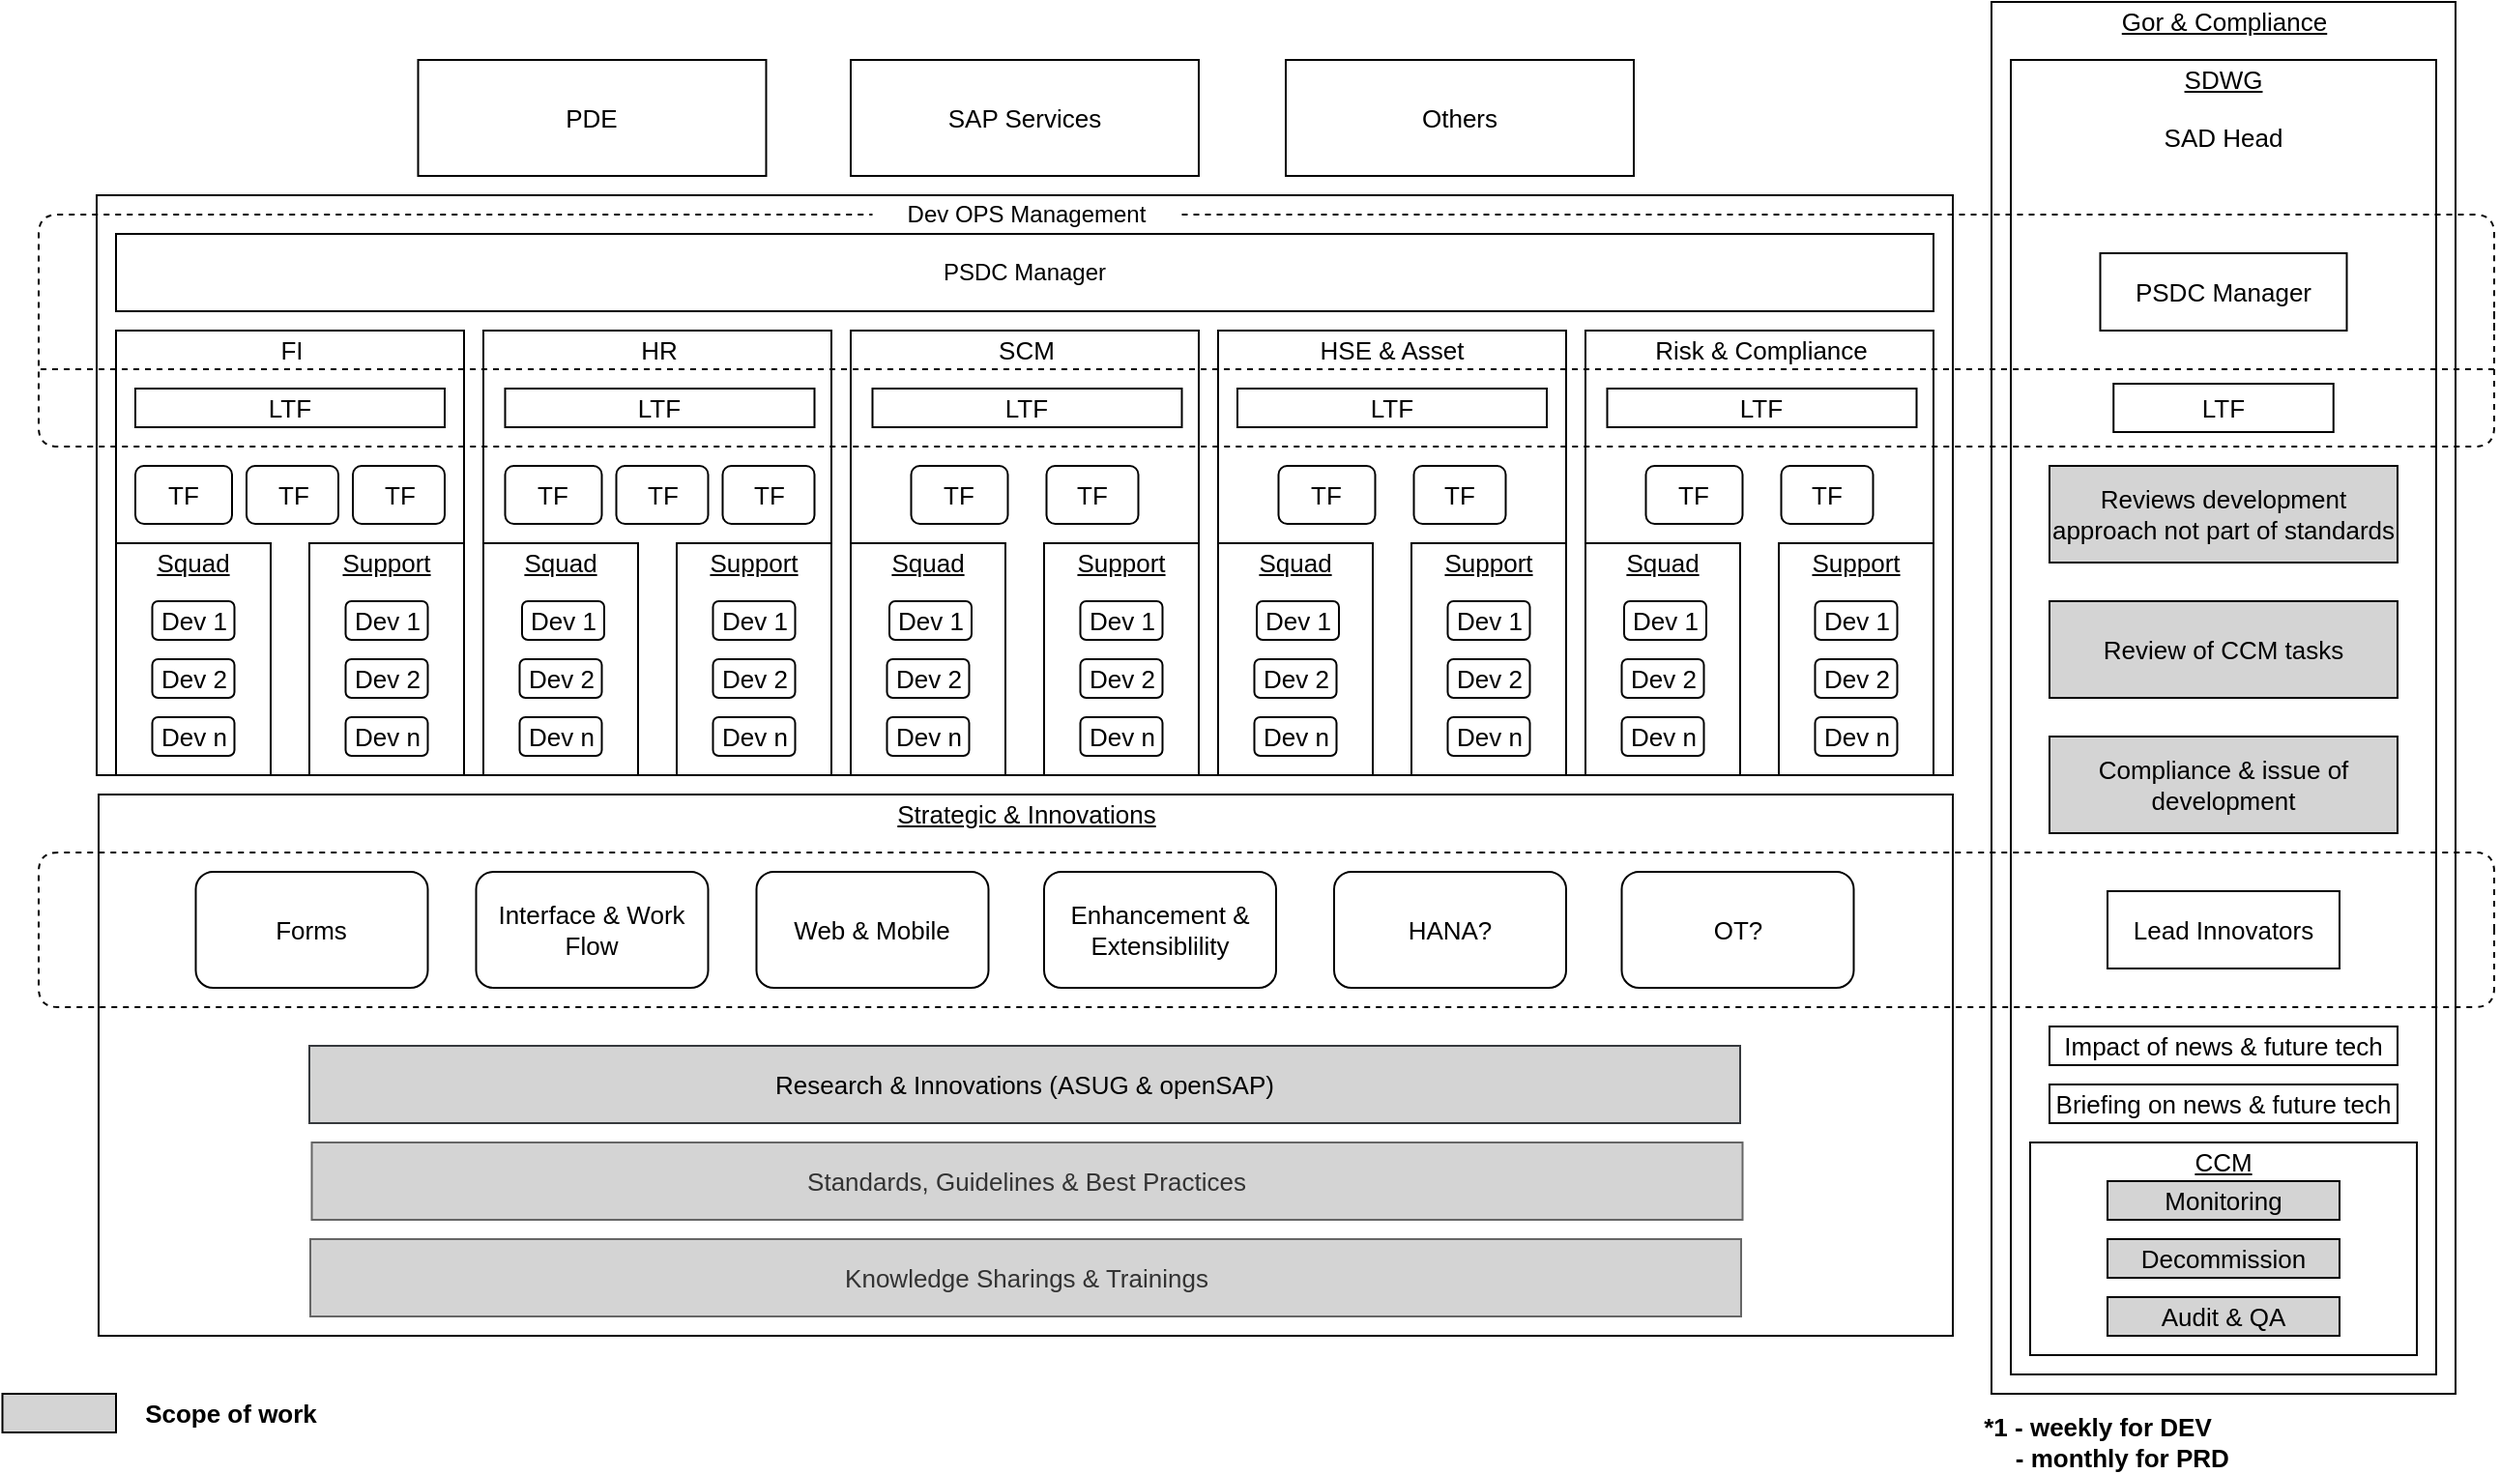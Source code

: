 <mxfile version="12.5.4" type="github"><diagram id="JODwF3DyfHqCDUJjtB9c" name="Page-1"><mxGraphModel dx="1564" dy="874" grid="1" gridSize="10" guides="1" tooltips="1" connect="1" arrows="1" fold="1" page="1" pageScale="1" pageWidth="850" pageHeight="1100" math="0" shadow="0"><root><mxCell id="0"/><mxCell id="1" parent="0"/><mxCell id="OxKW5wuBZzcVBrlEOBaa-2" value="SAP Services" style="rounded=0;whiteSpace=wrap;html=1;fontSize=13;" vertex="1" parent="1"><mxGeometry x="480" y="70" width="180" height="60" as="geometry"/></mxCell><mxCell id="OxKW5wuBZzcVBrlEOBaa-4" value="" style="rounded=0;whiteSpace=wrap;html=1;" vertex="1" parent="1"><mxGeometry x="90" y="140" width="960" height="300" as="geometry"/></mxCell><mxCell id="OxKW5wuBZzcVBrlEOBaa-5" value="Dev OPS Management" style="text;html=1;strokeColor=none;fillColor=none;align=center;verticalAlign=middle;whiteSpace=wrap;rounded=0;" vertex="1" parent="1"><mxGeometry x="491.25" y="140" width="160" height="20" as="geometry"/></mxCell><mxCell id="OxKW5wuBZzcVBrlEOBaa-9" value="PSDC Manager" style="rounded=0;whiteSpace=wrap;html=1;" vertex="1" parent="1"><mxGeometry x="100" y="160" width="940" height="40" as="geometry"/></mxCell><mxCell id="OxKW5wuBZzcVBrlEOBaa-11" value="" style="rounded=0;whiteSpace=wrap;html=1;" vertex="1" parent="1"><mxGeometry x="100" y="210" width="180" height="230" as="geometry"/></mxCell><mxCell id="OxKW5wuBZzcVBrlEOBaa-12" value="FI" style="text;html=1;strokeColor=none;fillColor=none;align=center;verticalAlign=middle;whiteSpace=wrap;rounded=0;fontSize=13;" vertex="1" parent="1"><mxGeometry x="171.25" y="210" width="40" height="20" as="geometry"/></mxCell><mxCell id="OxKW5wuBZzcVBrlEOBaa-13" value="LTF" style="rounded=0;whiteSpace=wrap;html=1;fontSize=13;" vertex="1" parent="1"><mxGeometry x="110" y="240" width="160" height="20" as="geometry"/></mxCell><mxCell id="OxKW5wuBZzcVBrlEOBaa-14" value="TF" style="rounded=1;whiteSpace=wrap;html=1;fontSize=13;" vertex="1" parent="1"><mxGeometry x="110" y="280" width="50" height="30" as="geometry"/></mxCell><mxCell id="OxKW5wuBZzcVBrlEOBaa-17" value="" style="rounded=0;whiteSpace=wrap;html=1;" vertex="1" parent="1"><mxGeometry x="100" y="320" width="80" height="120" as="geometry"/></mxCell><mxCell id="OxKW5wuBZzcVBrlEOBaa-19" value="Squad" style="text;html=1;strokeColor=none;fillColor=none;align=center;verticalAlign=middle;whiteSpace=wrap;rounded=0;fontStyle=4;fontSize=13;" vertex="1" parent="1"><mxGeometry x="120" y="320" width="40" height="20" as="geometry"/></mxCell><mxCell id="OxKW5wuBZzcVBrlEOBaa-23" value="TF" style="rounded=1;whiteSpace=wrap;html=1;fontSize=13;" vertex="1" parent="1"><mxGeometry x="167.5" y="280" width="47.5" height="30" as="geometry"/></mxCell><mxCell id="OxKW5wuBZzcVBrlEOBaa-30" value="Dev 1" style="rounded=1;whiteSpace=wrap;html=1;fontSize=13;" vertex="1" parent="1"><mxGeometry x="118.75" y="350" width="42.5" height="20" as="geometry"/></mxCell><mxCell id="OxKW5wuBZzcVBrlEOBaa-31" value="Dev 2" style="rounded=1;whiteSpace=wrap;html=1;fontSize=13;" vertex="1" parent="1"><mxGeometry x="118.75" y="380" width="42.5" height="20" as="geometry"/></mxCell><mxCell id="OxKW5wuBZzcVBrlEOBaa-32" value="Dev n" style="rounded=1;whiteSpace=wrap;html=1;fontSize=13;" vertex="1" parent="1"><mxGeometry x="118.75" y="410" width="42.5" height="20" as="geometry"/></mxCell><mxCell id="OxKW5wuBZzcVBrlEOBaa-122" value="TF" style="rounded=1;whiteSpace=wrap;html=1;fontSize=13;" vertex="1" parent="1"><mxGeometry x="222.5" y="280" width="47.5" height="30" as="geometry"/></mxCell><mxCell id="OxKW5wuBZzcVBrlEOBaa-123" value="" style="rounded=0;whiteSpace=wrap;html=1;" vertex="1" parent="1"><mxGeometry x="200" y="320" width="80" height="120" as="geometry"/></mxCell><mxCell id="OxKW5wuBZzcVBrlEOBaa-124" value="Support" style="text;html=1;strokeColor=none;fillColor=none;align=center;verticalAlign=middle;whiteSpace=wrap;rounded=0;fontStyle=4;fontSize=13;" vertex="1" parent="1"><mxGeometry x="220" y="320" width="40" height="20" as="geometry"/></mxCell><mxCell id="OxKW5wuBZzcVBrlEOBaa-125" value="Dev 1" style="rounded=1;whiteSpace=wrap;html=1;fontSize=13;" vertex="1" parent="1"><mxGeometry x="218.75" y="350" width="42.5" height="20" as="geometry"/></mxCell><mxCell id="OxKW5wuBZzcVBrlEOBaa-126" value="Dev 2" style="rounded=1;whiteSpace=wrap;html=1;fontSize=13;" vertex="1" parent="1"><mxGeometry x="218.75" y="380" width="42.5" height="20" as="geometry"/></mxCell><mxCell id="OxKW5wuBZzcVBrlEOBaa-127" value="Dev n" style="rounded=1;whiteSpace=wrap;html=1;fontSize=13;" vertex="1" parent="1"><mxGeometry x="218.75" y="410" width="42.5" height="20" as="geometry"/></mxCell><mxCell id="OxKW5wuBZzcVBrlEOBaa-128" value="" style="rounded=0;whiteSpace=wrap;html=1;" vertex="1" parent="1"><mxGeometry x="290" y="210" width="180" height="230" as="geometry"/></mxCell><mxCell id="OxKW5wuBZzcVBrlEOBaa-129" value="HR" style="text;html=1;strokeColor=none;fillColor=none;align=center;verticalAlign=middle;whiteSpace=wrap;rounded=0;fontSize=13;" vertex="1" parent="1"><mxGeometry x="361.25" y="210" width="40" height="20" as="geometry"/></mxCell><mxCell id="OxKW5wuBZzcVBrlEOBaa-130" value="LTF" style="rounded=0;whiteSpace=wrap;html=1;fontSize=13;" vertex="1" parent="1"><mxGeometry x="301.25" y="240" width="160" height="20" as="geometry"/></mxCell><mxCell id="OxKW5wuBZzcVBrlEOBaa-131" value="TF" style="rounded=1;whiteSpace=wrap;html=1;fontSize=13;" vertex="1" parent="1"><mxGeometry x="301.25" y="280" width="50" height="30" as="geometry"/></mxCell><mxCell id="OxKW5wuBZzcVBrlEOBaa-132" value="" style="rounded=0;whiteSpace=wrap;html=1;" vertex="1" parent="1"><mxGeometry x="290" y="320" width="80" height="120" as="geometry"/></mxCell><mxCell id="OxKW5wuBZzcVBrlEOBaa-133" value="Squad" style="text;html=1;strokeColor=none;fillColor=none;align=center;verticalAlign=middle;whiteSpace=wrap;rounded=0;fontStyle=4;fontSize=13;" vertex="1" parent="1"><mxGeometry x="310" y="320" width="40" height="20" as="geometry"/></mxCell><mxCell id="OxKW5wuBZzcVBrlEOBaa-134" value="TF" style="rounded=1;whiteSpace=wrap;html=1;fontSize=13;" vertex="1" parent="1"><mxGeometry x="358.75" y="280" width="47.5" height="30" as="geometry"/></mxCell><mxCell id="OxKW5wuBZzcVBrlEOBaa-135" value="Dev 2" style="rounded=1;whiteSpace=wrap;html=1;fontSize=13;" vertex="1" parent="1"><mxGeometry x="308.75" y="380" width="42.5" height="20" as="geometry"/></mxCell><mxCell id="OxKW5wuBZzcVBrlEOBaa-136" value="Dev n" style="rounded=1;whiteSpace=wrap;html=1;fontSize=13;" vertex="1" parent="1"><mxGeometry x="308.75" y="410" width="42.5" height="20" as="geometry"/></mxCell><mxCell id="OxKW5wuBZzcVBrlEOBaa-137" value="TF" style="rounded=1;whiteSpace=wrap;html=1;fontSize=13;" vertex="1" parent="1"><mxGeometry x="413.75" y="280" width="47.5" height="30" as="geometry"/></mxCell><mxCell id="OxKW5wuBZzcVBrlEOBaa-138" value="" style="rounded=0;whiteSpace=wrap;html=1;" vertex="1" parent="1"><mxGeometry x="390" y="320" width="80" height="120" as="geometry"/></mxCell><mxCell id="OxKW5wuBZzcVBrlEOBaa-139" value="Support" style="text;html=1;strokeColor=none;fillColor=none;align=center;verticalAlign=middle;whiteSpace=wrap;rounded=0;fontStyle=4;fontSize=13;" vertex="1" parent="1"><mxGeometry x="410" y="320" width="40" height="20" as="geometry"/></mxCell><mxCell id="OxKW5wuBZzcVBrlEOBaa-140" value="Dev 1" style="rounded=1;whiteSpace=wrap;html=1;fontSize=13;" vertex="1" parent="1"><mxGeometry x="408.75" y="350" width="42.5" height="20" as="geometry"/></mxCell><mxCell id="OxKW5wuBZzcVBrlEOBaa-141" value="Dev 2" style="rounded=1;whiteSpace=wrap;html=1;fontSize=13;" vertex="1" parent="1"><mxGeometry x="408.75" y="380" width="42.5" height="20" as="geometry"/></mxCell><mxCell id="OxKW5wuBZzcVBrlEOBaa-142" value="Dev n" style="rounded=1;whiteSpace=wrap;html=1;fontSize=13;" vertex="1" parent="1"><mxGeometry x="408.75" y="410" width="42.5" height="20" as="geometry"/></mxCell><mxCell id="OxKW5wuBZzcVBrlEOBaa-143" value="Dev 1" style="rounded=1;whiteSpace=wrap;html=1;fontSize=13;" vertex="1" parent="1"><mxGeometry x="310" y="350" width="42.5" height="20" as="geometry"/></mxCell><mxCell id="OxKW5wuBZzcVBrlEOBaa-144" value="" style="rounded=0;whiteSpace=wrap;html=1;" vertex="1" parent="1"><mxGeometry x="480" y="210" width="180" height="230" as="geometry"/></mxCell><mxCell id="OxKW5wuBZzcVBrlEOBaa-145" value="SCM" style="text;html=1;strokeColor=none;fillColor=none;align=center;verticalAlign=middle;whiteSpace=wrap;rounded=0;fontSize=13;" vertex="1" parent="1"><mxGeometry x="551.25" y="210" width="40" height="20" as="geometry"/></mxCell><mxCell id="OxKW5wuBZzcVBrlEOBaa-146" value="LTF" style="rounded=0;whiteSpace=wrap;html=1;fontSize=13;" vertex="1" parent="1"><mxGeometry x="491.25" y="240" width="160" height="20" as="geometry"/></mxCell><mxCell id="OxKW5wuBZzcVBrlEOBaa-147" value="TF" style="rounded=1;whiteSpace=wrap;html=1;fontSize=13;" vertex="1" parent="1"><mxGeometry x="511.25" y="280" width="50" height="30" as="geometry"/></mxCell><mxCell id="OxKW5wuBZzcVBrlEOBaa-148" value="" style="rounded=0;whiteSpace=wrap;html=1;" vertex="1" parent="1"><mxGeometry x="480" y="320" width="80" height="120" as="geometry"/></mxCell><mxCell id="OxKW5wuBZzcVBrlEOBaa-149" value="Squad" style="text;html=1;strokeColor=none;fillColor=none;align=center;verticalAlign=middle;whiteSpace=wrap;rounded=0;fontStyle=4;fontSize=13;" vertex="1" parent="1"><mxGeometry x="500" y="320" width="40" height="20" as="geometry"/></mxCell><mxCell id="OxKW5wuBZzcVBrlEOBaa-150" value="TF" style="rounded=1;whiteSpace=wrap;html=1;fontSize=13;" vertex="1" parent="1"><mxGeometry x="581.25" y="280" width="47.5" height="30" as="geometry"/></mxCell><mxCell id="OxKW5wuBZzcVBrlEOBaa-151" value="Dev 2" style="rounded=1;whiteSpace=wrap;html=1;fontSize=13;" vertex="1" parent="1"><mxGeometry x="498.75" y="380" width="42.5" height="20" as="geometry"/></mxCell><mxCell id="OxKW5wuBZzcVBrlEOBaa-152" value="Dev n" style="rounded=1;whiteSpace=wrap;html=1;fontSize=13;" vertex="1" parent="1"><mxGeometry x="498.75" y="410" width="42.5" height="20" as="geometry"/></mxCell><mxCell id="OxKW5wuBZzcVBrlEOBaa-154" value="" style="rounded=0;whiteSpace=wrap;html=1;" vertex="1" parent="1"><mxGeometry x="580" y="320" width="80" height="120" as="geometry"/></mxCell><mxCell id="OxKW5wuBZzcVBrlEOBaa-155" value="Support" style="text;html=1;strokeColor=none;fillColor=none;align=center;verticalAlign=middle;whiteSpace=wrap;rounded=0;fontStyle=4;fontSize=13;" vertex="1" parent="1"><mxGeometry x="600" y="320" width="40" height="20" as="geometry"/></mxCell><mxCell id="OxKW5wuBZzcVBrlEOBaa-156" value="Dev 1" style="rounded=1;whiteSpace=wrap;html=1;fontSize=13;" vertex="1" parent="1"><mxGeometry x="598.75" y="350" width="42.5" height="20" as="geometry"/></mxCell><mxCell id="OxKW5wuBZzcVBrlEOBaa-157" value="Dev 2" style="rounded=1;whiteSpace=wrap;html=1;fontSize=13;" vertex="1" parent="1"><mxGeometry x="598.75" y="380" width="42.5" height="20" as="geometry"/></mxCell><mxCell id="OxKW5wuBZzcVBrlEOBaa-158" value="Dev n" style="rounded=1;whiteSpace=wrap;html=1;fontSize=13;" vertex="1" parent="1"><mxGeometry x="598.75" y="410" width="42.5" height="20" as="geometry"/></mxCell><mxCell id="OxKW5wuBZzcVBrlEOBaa-159" value="Dev 1" style="rounded=1;whiteSpace=wrap;html=1;fontSize=13;" vertex="1" parent="1"><mxGeometry x="500" y="350" width="42.5" height="20" as="geometry"/></mxCell><mxCell id="OxKW5wuBZzcVBrlEOBaa-160" value="" style="rounded=0;whiteSpace=wrap;html=1;" vertex="1" parent="1"><mxGeometry x="670" y="210" width="180" height="230" as="geometry"/></mxCell><mxCell id="OxKW5wuBZzcVBrlEOBaa-161" value="HSE &amp;amp; Asset" style="text;html=1;strokeColor=none;fillColor=none;align=center;verticalAlign=middle;whiteSpace=wrap;rounded=0;fontSize=13;" vertex="1" parent="1"><mxGeometry x="695" y="210" width="130" height="20" as="geometry"/></mxCell><mxCell id="OxKW5wuBZzcVBrlEOBaa-162" value="LTF" style="rounded=0;whiteSpace=wrap;html=1;fontSize=13;" vertex="1" parent="1"><mxGeometry x="680" y="240" width="160" height="20" as="geometry"/></mxCell><mxCell id="OxKW5wuBZzcVBrlEOBaa-163" value="TF" style="rounded=1;whiteSpace=wrap;html=1;fontSize=13;" vertex="1" parent="1"><mxGeometry x="701.25" y="280" width="50" height="30" as="geometry"/></mxCell><mxCell id="OxKW5wuBZzcVBrlEOBaa-164" value="" style="rounded=0;whiteSpace=wrap;html=1;" vertex="1" parent="1"><mxGeometry x="670" y="320" width="80" height="120" as="geometry"/></mxCell><mxCell id="OxKW5wuBZzcVBrlEOBaa-165" value="Squad" style="text;html=1;strokeColor=none;fillColor=none;align=center;verticalAlign=middle;whiteSpace=wrap;rounded=0;fontStyle=4;fontSize=13;" vertex="1" parent="1"><mxGeometry x="690" y="320" width="40" height="20" as="geometry"/></mxCell><mxCell id="OxKW5wuBZzcVBrlEOBaa-166" value="TF" style="rounded=1;whiteSpace=wrap;html=1;fontSize=13;" vertex="1" parent="1"><mxGeometry x="771.25" y="280" width="47.5" height="30" as="geometry"/></mxCell><mxCell id="OxKW5wuBZzcVBrlEOBaa-167" value="Dev 2" style="rounded=1;whiteSpace=wrap;html=1;fontSize=13;" vertex="1" parent="1"><mxGeometry x="688.75" y="380" width="42.5" height="20" as="geometry"/></mxCell><mxCell id="OxKW5wuBZzcVBrlEOBaa-168" value="Dev n" style="rounded=1;whiteSpace=wrap;html=1;fontSize=13;" vertex="1" parent="1"><mxGeometry x="688.75" y="410" width="42.5" height="20" as="geometry"/></mxCell><mxCell id="OxKW5wuBZzcVBrlEOBaa-169" value="" style="rounded=0;whiteSpace=wrap;html=1;" vertex="1" parent="1"><mxGeometry x="770" y="320" width="80" height="120" as="geometry"/></mxCell><mxCell id="OxKW5wuBZzcVBrlEOBaa-170" value="Support" style="text;html=1;strokeColor=none;fillColor=none;align=center;verticalAlign=middle;whiteSpace=wrap;rounded=0;fontStyle=4;fontSize=13;" vertex="1" parent="1"><mxGeometry x="790" y="320" width="40" height="20" as="geometry"/></mxCell><mxCell id="OxKW5wuBZzcVBrlEOBaa-171" value="Dev 1" style="rounded=1;whiteSpace=wrap;html=1;fontSize=13;" vertex="1" parent="1"><mxGeometry x="788.75" y="350" width="42.5" height="20" as="geometry"/></mxCell><mxCell id="OxKW5wuBZzcVBrlEOBaa-172" value="Dev 2" style="rounded=1;whiteSpace=wrap;html=1;fontSize=13;" vertex="1" parent="1"><mxGeometry x="788.75" y="380" width="42.5" height="20" as="geometry"/></mxCell><mxCell id="OxKW5wuBZzcVBrlEOBaa-173" value="Dev n" style="rounded=1;whiteSpace=wrap;html=1;fontSize=13;" vertex="1" parent="1"><mxGeometry x="788.75" y="410" width="42.5" height="20" as="geometry"/></mxCell><mxCell id="OxKW5wuBZzcVBrlEOBaa-174" value="Dev 1" style="rounded=1;whiteSpace=wrap;html=1;fontSize=13;" vertex="1" parent="1"><mxGeometry x="690" y="350" width="42.5" height="20" as="geometry"/></mxCell><mxCell id="OxKW5wuBZzcVBrlEOBaa-175" value="" style="rounded=0;whiteSpace=wrap;html=1;" vertex="1" parent="1"><mxGeometry x="860" y="210" width="180" height="230" as="geometry"/></mxCell><mxCell id="OxKW5wuBZzcVBrlEOBaa-176" value="Risk &amp;amp; Compliance" style="text;html=1;strokeColor=none;fillColor=none;align=center;verticalAlign=middle;whiteSpace=wrap;rounded=0;fontSize=13;" vertex="1" parent="1"><mxGeometry x="881.25" y="210" width="140" height="20" as="geometry"/></mxCell><mxCell id="OxKW5wuBZzcVBrlEOBaa-177" value="LTF" style="rounded=0;whiteSpace=wrap;html=1;fontSize=13;" vertex="1" parent="1"><mxGeometry x="871.25" y="240" width="160" height="20" as="geometry"/></mxCell><mxCell id="OxKW5wuBZzcVBrlEOBaa-178" value="TF" style="rounded=1;whiteSpace=wrap;html=1;fontSize=13;" vertex="1" parent="1"><mxGeometry x="891.25" y="280" width="50" height="30" as="geometry"/></mxCell><mxCell id="OxKW5wuBZzcVBrlEOBaa-179" value="" style="rounded=0;whiteSpace=wrap;html=1;" vertex="1" parent="1"><mxGeometry x="860" y="320" width="80" height="120" as="geometry"/></mxCell><mxCell id="OxKW5wuBZzcVBrlEOBaa-180" value="Squad" style="text;html=1;strokeColor=none;fillColor=none;align=center;verticalAlign=middle;whiteSpace=wrap;rounded=0;fontStyle=4;fontSize=13;" vertex="1" parent="1"><mxGeometry x="880" y="320" width="40" height="20" as="geometry"/></mxCell><mxCell id="OxKW5wuBZzcVBrlEOBaa-181" value="TF" style="rounded=1;whiteSpace=wrap;html=1;fontSize=13;" vertex="1" parent="1"><mxGeometry x="961.25" y="280" width="47.5" height="30" as="geometry"/></mxCell><mxCell id="OxKW5wuBZzcVBrlEOBaa-182" value="Dev 2" style="rounded=1;whiteSpace=wrap;html=1;fontSize=13;" vertex="1" parent="1"><mxGeometry x="878.75" y="380" width="42.5" height="20" as="geometry"/></mxCell><mxCell id="OxKW5wuBZzcVBrlEOBaa-183" value="Dev n" style="rounded=1;whiteSpace=wrap;html=1;fontSize=13;" vertex="1" parent="1"><mxGeometry x="878.75" y="410" width="42.5" height="20" as="geometry"/></mxCell><mxCell id="OxKW5wuBZzcVBrlEOBaa-184" value="" style="rounded=0;whiteSpace=wrap;html=1;" vertex="1" parent="1"><mxGeometry x="960" y="320" width="80" height="120" as="geometry"/></mxCell><mxCell id="OxKW5wuBZzcVBrlEOBaa-185" value="Support" style="text;html=1;strokeColor=none;fillColor=none;align=center;verticalAlign=middle;whiteSpace=wrap;rounded=0;fontStyle=4;fontSize=13;" vertex="1" parent="1"><mxGeometry x="980" y="320" width="40" height="20" as="geometry"/></mxCell><mxCell id="OxKW5wuBZzcVBrlEOBaa-186" value="Dev 1" style="rounded=1;whiteSpace=wrap;html=1;fontSize=13;" vertex="1" parent="1"><mxGeometry x="978.75" y="350" width="42.5" height="20" as="geometry"/></mxCell><mxCell id="OxKW5wuBZzcVBrlEOBaa-187" value="Dev 2" style="rounded=1;whiteSpace=wrap;html=1;fontSize=13;" vertex="1" parent="1"><mxGeometry x="978.75" y="380" width="42.5" height="20" as="geometry"/></mxCell><mxCell id="OxKW5wuBZzcVBrlEOBaa-188" value="Dev n" style="rounded=1;whiteSpace=wrap;html=1;fontSize=13;" vertex="1" parent="1"><mxGeometry x="978.75" y="410" width="42.5" height="20" as="geometry"/></mxCell><mxCell id="OxKW5wuBZzcVBrlEOBaa-189" value="Dev 1" style="rounded=1;whiteSpace=wrap;html=1;fontSize=13;" vertex="1" parent="1"><mxGeometry x="880" y="350" width="42.5" height="20" as="geometry"/></mxCell><mxCell id="OxKW5wuBZzcVBrlEOBaa-195" value="" style="rounded=0;whiteSpace=wrap;html=1;fontSize=13;" vertex="1" parent="1"><mxGeometry x="91" y="450" width="959" height="280" as="geometry"/></mxCell><mxCell id="OxKW5wuBZzcVBrlEOBaa-196" value="Strategic &amp;amp; Innovations" style="text;html=1;strokeColor=none;fillColor=none;align=center;verticalAlign=middle;whiteSpace=wrap;rounded=0;fontSize=13;fontStyle=4" vertex="1" parent="1"><mxGeometry x="445.5" y="450" width="250" height="20" as="geometry"/></mxCell><mxCell id="OxKW5wuBZzcVBrlEOBaa-198" value="Forms&lt;span style=&quot;color: rgba(0 , 0 , 0 , 0) ; font-family: monospace ; font-size: 0px ; white-space: nowrap&quot;&gt;%3CmxGraphModel%3E%3Croot%3E%3CmxCell%20id%3D%220%22%2F%3E%3CmxCell%20id%3D%221%22%20parent%3D%220%22%2F%3E%3CmxCell%20id%3D%222%22%20value%3D%22LTF%22%20style%3D%22rounded%3D0%3BwhiteSpace%3Dwrap%3Bhtml%3D1%3BfontSize%3D13%3B%22%20vertex%3D%221%22%20parent%3D%221%22%3E%3CmxGeometry%20x%3D%22870%22%20y%3D%22130%22%20width%3D%22160%22%20height%3D%2220%22%20as%3D%22geometry%22%2F%3E%3C%2FmxCell%3E%3C%2Froot%3E%3C%2FmxGraphModel%3E&lt;/span&gt;" style="rounded=1;whiteSpace=wrap;html=1;fontSize=13;" vertex="1" parent="1"><mxGeometry x="141.25" y="490" width="120" height="60" as="geometry"/></mxCell><mxCell id="OxKW5wuBZzcVBrlEOBaa-199" value="Interface &amp;amp; Work Flow" style="rounded=1;whiteSpace=wrap;html=1;fontSize=13;" vertex="1" parent="1"><mxGeometry x="286.25" y="490" width="120" height="60" as="geometry"/></mxCell><mxCell id="OxKW5wuBZzcVBrlEOBaa-200" value="OT?" style="rounded=1;whiteSpace=wrap;html=1;fontSize=13;" vertex="1" parent="1"><mxGeometry x="878.75" y="490" width="120" height="60" as="geometry"/></mxCell><mxCell id="OxKW5wuBZzcVBrlEOBaa-201" value="HANA?" style="rounded=1;whiteSpace=wrap;html=1;fontSize=13;" vertex="1" parent="1"><mxGeometry x="730" y="490" width="120" height="60" as="geometry"/></mxCell><mxCell id="OxKW5wuBZzcVBrlEOBaa-202" value="Enhancement &amp;amp; Extensiblility" style="rounded=1;whiteSpace=wrap;html=1;fontSize=13;" vertex="1" parent="1"><mxGeometry x="580" y="490" width="120" height="60" as="geometry"/></mxCell><mxCell id="OxKW5wuBZzcVBrlEOBaa-203" value="Web &amp;amp; Mobile" style="rounded=1;whiteSpace=wrap;html=1;fontSize=13;" vertex="1" parent="1"><mxGeometry x="431.25" y="490" width="120" height="60" as="geometry"/></mxCell><mxCell id="OxKW5wuBZzcVBrlEOBaa-204" value="Research &amp;amp; Innovations (ASUG &amp;amp; openSAP)" style="rounded=0;whiteSpace=wrap;html=1;fontSize=13;labelBackgroundColor=none;fillColor=#D4D4D4;strokeColor=#36393d;" vertex="1" parent="1"><mxGeometry x="200" y="580" width="740" height="40" as="geometry"/></mxCell><mxCell id="OxKW5wuBZzcVBrlEOBaa-206" value="Standards, Guidelines &amp;amp; Best Practices" style="rounded=0;whiteSpace=wrap;html=1;fontSize=13;fillColor=#D4D4D4;strokeColor=#666666;fontColor=#333333;" vertex="1" parent="1"><mxGeometry x="201.25" y="630" width="740" height="40" as="geometry"/></mxCell><mxCell id="OxKW5wuBZzcVBrlEOBaa-207" value="Knowledge Sharings &amp;amp; Trainings" style="rounded=0;whiteSpace=wrap;html=1;fontSize=13;fillColor=#D4D4D4;strokeColor=#666666;fontColor=#333333;" vertex="1" parent="1"><mxGeometry x="200.5" y="680" width="740" height="40" as="geometry"/></mxCell><mxCell id="OxKW5wuBZzcVBrlEOBaa-208" value="" style="rounded=0;whiteSpace=wrap;html=1;fontSize=13;" vertex="1" parent="1"><mxGeometry x="1070" y="40" width="240" height="720" as="geometry"/></mxCell><mxCell id="OxKW5wuBZzcVBrlEOBaa-209" value="Gor &amp;amp; Compliance" style="text;html=1;strokeColor=none;fillColor=none;align=center;verticalAlign=middle;whiteSpace=wrap;rounded=0;fontSize=13;fontStyle=4" vertex="1" parent="1"><mxGeometry x="1122.5" y="40" width="135" height="20" as="geometry"/></mxCell><mxCell id="OxKW5wuBZzcVBrlEOBaa-210" value="" style="rounded=0;whiteSpace=wrap;html=1;fontSize=13;" vertex="1" parent="1"><mxGeometry x="1080" y="70" width="220" height="680" as="geometry"/></mxCell><mxCell id="OxKW5wuBZzcVBrlEOBaa-211" value="SDWG" style="text;html=1;strokeColor=none;fillColor=none;align=center;verticalAlign=middle;whiteSpace=wrap;rounded=0;fontSize=13;fontStyle=4" vertex="1" parent="1"><mxGeometry x="1170" y="70" width="40" height="20" as="geometry"/></mxCell><mxCell id="OxKW5wuBZzcVBrlEOBaa-212" value="SAD Head" style="text;html=1;strokeColor=none;fillColor=none;align=center;verticalAlign=middle;whiteSpace=wrap;rounded=0;fontSize=13;" vertex="1" parent="1"><mxGeometry x="1150" y="100" width="80" height="20" as="geometry"/></mxCell><mxCell id="OxKW5wuBZzcVBrlEOBaa-213" value="PSDC Manager" style="rounded=0;whiteSpace=wrap;html=1;fontSize=13;" vertex="1" parent="1"><mxGeometry x="1126.25" y="170" width="127.5" height="40" as="geometry"/></mxCell><mxCell id="OxKW5wuBZzcVBrlEOBaa-8" value="" style="endArrow=none;dashed=1;html=1;exitX=1;exitY=0.5;exitDx=0;exitDy=0;" edge="1" parent="1" source="OxKW5wuBZzcVBrlEOBaa-5"><mxGeometry width="50" height="50" relative="1" as="geometry"><mxPoint x="540" y="200" as="sourcePoint"/><mxPoint x="1330" y="210" as="targetPoint"/><Array as="points"><mxPoint x="710" y="150"/><mxPoint x="1330" y="150"/></Array></mxGeometry></mxCell><mxCell id="OxKW5wuBZzcVBrlEOBaa-193" value="" style="endArrow=none;dashed=1;html=1;fontSize=13;" edge="1" parent="1"><mxGeometry width="50" height="50" relative="1" as="geometry"><mxPoint x="1330" y="230" as="sourcePoint"/><mxPoint x="60" y="230" as="targetPoint"/></mxGeometry></mxCell><mxCell id="OxKW5wuBZzcVBrlEOBaa-7" value="" style="endArrow=none;dashed=1;html=1;entryX=0;entryY=0.5;entryDx=0;entryDy=0;" edge="1" parent="1" target="OxKW5wuBZzcVBrlEOBaa-5"><mxGeometry width="50" height="50" relative="1" as="geometry"><mxPoint x="1330" y="200" as="sourcePoint"/><mxPoint x="250" y="130" as="targetPoint"/><Array as="points"><mxPoint x="1330" y="270"/><mxPoint x="60" y="270"/><mxPoint x="60" y="150"/><mxPoint x="140" y="150"/><mxPoint x="220" y="150"/></Array></mxGeometry></mxCell><mxCell id="OxKW5wuBZzcVBrlEOBaa-214" value="LTF" style="rounded=0;whiteSpace=wrap;html=1;fontSize=13;" vertex="1" parent="1"><mxGeometry x="1133.12" y="237.5" width="113.75" height="25" as="geometry"/></mxCell><mxCell id="OxKW5wuBZzcVBrlEOBaa-215" value="Reviews development approach not part of standards" style="rounded=0;whiteSpace=wrap;html=1;fontSize=13;fillColor=#D4D4D4;" vertex="1" parent="1"><mxGeometry x="1100" y="280" width="180" height="50" as="geometry"/></mxCell><mxCell id="OxKW5wuBZzcVBrlEOBaa-216" value="Review of CCM tasks" style="rounded=0;whiteSpace=wrap;html=1;fontSize=13;fillColor=#D4D4D4;" vertex="1" parent="1"><mxGeometry x="1100" y="350" width="180" height="50" as="geometry"/></mxCell><mxCell id="OxKW5wuBZzcVBrlEOBaa-217" value="Compliance &amp;amp; issue of development" style="rounded=0;whiteSpace=wrap;html=1;fontSize=13;fillColor=#D4D4D4;" vertex="1" parent="1"><mxGeometry x="1100" y="420" width="180" height="50" as="geometry"/></mxCell><mxCell id="OxKW5wuBZzcVBrlEOBaa-197" value="" style="endArrow=none;dashed=1;html=1;fontSize=13;" edge="1" parent="1"><mxGeometry width="50" height="50" relative="1" as="geometry"><mxPoint x="1330" y="520" as="sourcePoint"/><mxPoint x="1330" y="520" as="targetPoint"/><Array as="points"><mxPoint x="1330" y="480"/><mxPoint x="60" y="480"/><mxPoint x="60" y="560"/><mxPoint x="1090" y="560"/><mxPoint x="1330" y="560"/></Array></mxGeometry></mxCell><mxCell id="OxKW5wuBZzcVBrlEOBaa-218" value="Lead Innovators" style="rounded=0;whiteSpace=wrap;html=1;fontSize=13;" vertex="1" parent="1"><mxGeometry x="1130" y="500" width="120" height="40" as="geometry"/></mxCell><mxCell id="OxKW5wuBZzcVBrlEOBaa-220" value="Impact of news &amp;amp; future tech" style="rounded=0;whiteSpace=wrap;html=1;fontSize=13;" vertex="1" parent="1"><mxGeometry x="1100" y="570" width="180" height="20" as="geometry"/></mxCell><mxCell id="OxKW5wuBZzcVBrlEOBaa-221" value="Briefing on news &amp;amp; future tech" style="rounded=0;whiteSpace=wrap;html=1;fontSize=13;" vertex="1" parent="1"><mxGeometry x="1100" y="600" width="180" height="20" as="geometry"/></mxCell><mxCell id="OxKW5wuBZzcVBrlEOBaa-222" value="" style="rounded=0;whiteSpace=wrap;html=1;fontSize=13;" vertex="1" parent="1"><mxGeometry x="1090" y="630" width="200" height="110" as="geometry"/></mxCell><mxCell id="OxKW5wuBZzcVBrlEOBaa-223" value="CCM" style="text;html=1;strokeColor=none;fillColor=none;align=center;verticalAlign=middle;whiteSpace=wrap;rounded=0;fontSize=13;fontStyle=4" vertex="1" parent="1"><mxGeometry x="1170" y="630" width="40" height="20" as="geometry"/></mxCell><mxCell id="OxKW5wuBZzcVBrlEOBaa-224" value="Monitoring" style="rounded=0;whiteSpace=wrap;html=1;fontSize=13;fillColor=#D4D4D4;" vertex="1" parent="1"><mxGeometry x="1130" y="650" width="120" height="20" as="geometry"/></mxCell><mxCell id="OxKW5wuBZzcVBrlEOBaa-225" value="Decommission" style="rounded=0;whiteSpace=wrap;html=1;fontSize=13;fillColor=#D4D4D4;" vertex="1" parent="1"><mxGeometry x="1130" y="680" width="120" height="20" as="geometry"/></mxCell><mxCell id="OxKW5wuBZzcVBrlEOBaa-226" value="Audit &amp;amp; QA" style="rounded=0;whiteSpace=wrap;html=1;fontSize=13;fillColor=#D4D4D4;" vertex="1" parent="1"><mxGeometry x="1130" y="710" width="120" height="20" as="geometry"/></mxCell><mxCell id="OxKW5wuBZzcVBrlEOBaa-227" value="*1 - weekly for DEV&lt;br&gt;&lt;div style=&quot;text-align: left&quot;&gt;&amp;nbsp; &amp;nbsp; &amp;nbsp; &amp;nbsp;- monthly for PRD&lt;/div&gt;" style="text;html=1;strokeColor=none;fillColor=none;align=center;verticalAlign=middle;whiteSpace=wrap;rounded=0;fontSize=13;fontStyle=1" vertex="1" parent="1"><mxGeometry x="1050" y="770" width="150" height="30" as="geometry"/></mxCell><mxCell id="OxKW5wuBZzcVBrlEOBaa-228" value="" style="rounded=0;whiteSpace=wrap;html=1;labelBackgroundColor=none;fillColor=#D4D4D4;fontSize=13;" vertex="1" parent="1"><mxGeometry x="41.25" y="760" width="58.75" height="20" as="geometry"/></mxCell><mxCell id="OxKW5wuBZzcVBrlEOBaa-229" value="Scope of work" style="text;html=1;strokeColor=none;fillColor=none;align=center;verticalAlign=middle;whiteSpace=wrap;rounded=0;labelBackgroundColor=none;fontSize=13;fontStyle=1" vertex="1" parent="1"><mxGeometry x="110" y="760" width="99" height="20" as="geometry"/></mxCell><mxCell id="OxKW5wuBZzcVBrlEOBaa-230" value="PDE" style="rounded=0;whiteSpace=wrap;html=1;fontSize=13;" vertex="1" parent="1"><mxGeometry x="256.25" y="70" width="180" height="60" as="geometry"/></mxCell><mxCell id="OxKW5wuBZzcVBrlEOBaa-231" value="Others" style="rounded=0;whiteSpace=wrap;html=1;fontSize=13;" vertex="1" parent="1"><mxGeometry x="705" y="70" width="180" height="60" as="geometry"/></mxCell></root></mxGraphModel></diagram></mxfile>